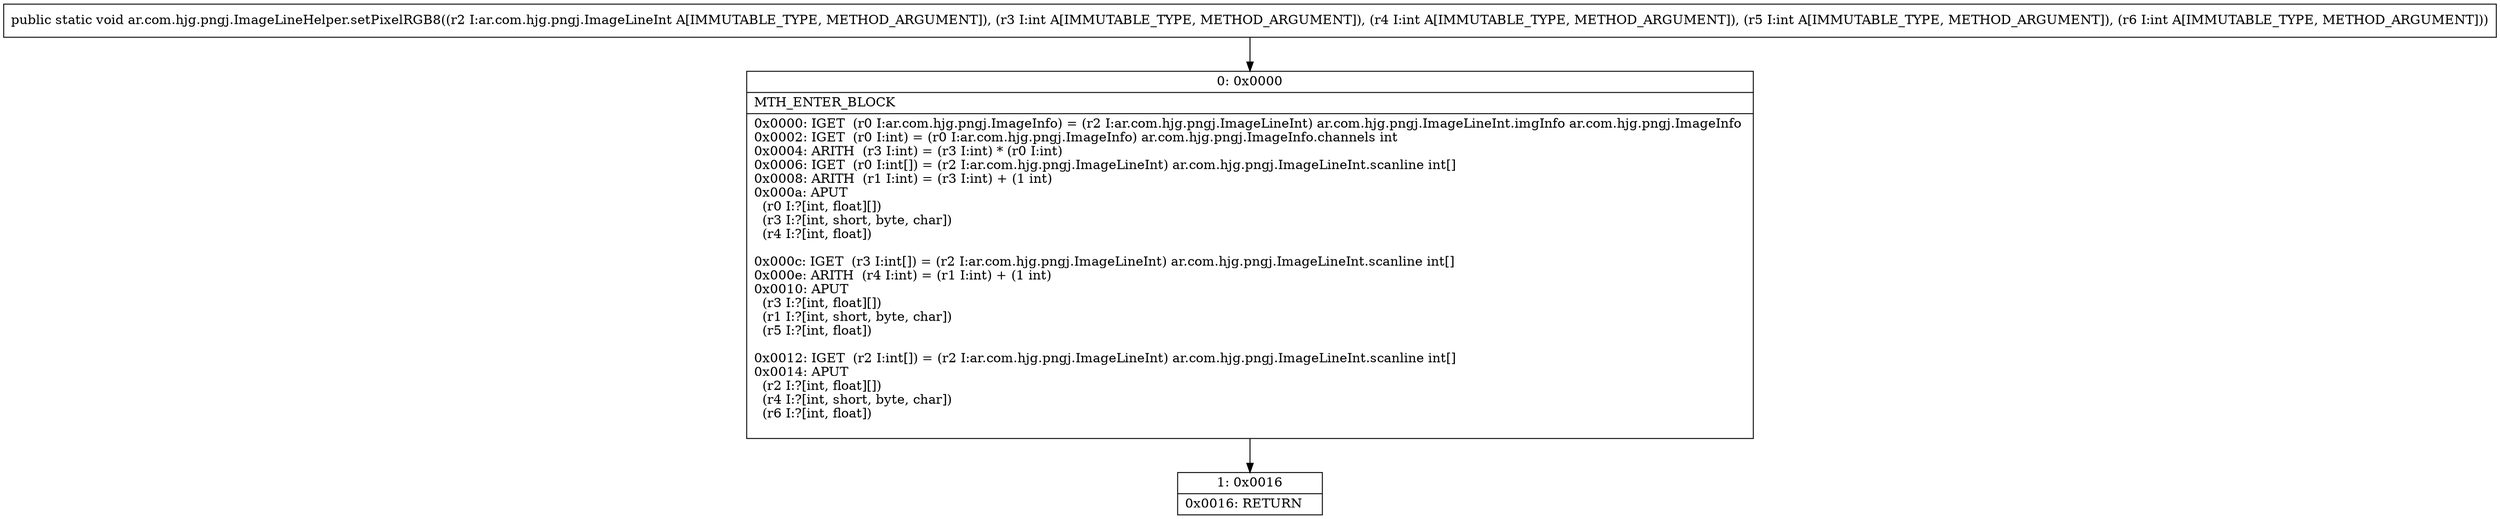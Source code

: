 digraph "CFG forar.com.hjg.pngj.ImageLineHelper.setPixelRGB8(Lar\/com\/hjg\/pngj\/ImageLineInt;IIII)V" {
Node_0 [shape=record,label="{0\:\ 0x0000|MTH_ENTER_BLOCK\l|0x0000: IGET  (r0 I:ar.com.hjg.pngj.ImageInfo) = (r2 I:ar.com.hjg.pngj.ImageLineInt) ar.com.hjg.pngj.ImageLineInt.imgInfo ar.com.hjg.pngj.ImageInfo \l0x0002: IGET  (r0 I:int) = (r0 I:ar.com.hjg.pngj.ImageInfo) ar.com.hjg.pngj.ImageInfo.channels int \l0x0004: ARITH  (r3 I:int) = (r3 I:int) * (r0 I:int) \l0x0006: IGET  (r0 I:int[]) = (r2 I:ar.com.hjg.pngj.ImageLineInt) ar.com.hjg.pngj.ImageLineInt.scanline int[] \l0x0008: ARITH  (r1 I:int) = (r3 I:int) + (1 int) \l0x000a: APUT  \l  (r0 I:?[int, float][])\l  (r3 I:?[int, short, byte, char])\l  (r4 I:?[int, float])\l \l0x000c: IGET  (r3 I:int[]) = (r2 I:ar.com.hjg.pngj.ImageLineInt) ar.com.hjg.pngj.ImageLineInt.scanline int[] \l0x000e: ARITH  (r4 I:int) = (r1 I:int) + (1 int) \l0x0010: APUT  \l  (r3 I:?[int, float][])\l  (r1 I:?[int, short, byte, char])\l  (r5 I:?[int, float])\l \l0x0012: IGET  (r2 I:int[]) = (r2 I:ar.com.hjg.pngj.ImageLineInt) ar.com.hjg.pngj.ImageLineInt.scanline int[] \l0x0014: APUT  \l  (r2 I:?[int, float][])\l  (r4 I:?[int, short, byte, char])\l  (r6 I:?[int, float])\l \l}"];
Node_1 [shape=record,label="{1\:\ 0x0016|0x0016: RETURN   \l}"];
MethodNode[shape=record,label="{public static void ar.com.hjg.pngj.ImageLineHelper.setPixelRGB8((r2 I:ar.com.hjg.pngj.ImageLineInt A[IMMUTABLE_TYPE, METHOD_ARGUMENT]), (r3 I:int A[IMMUTABLE_TYPE, METHOD_ARGUMENT]), (r4 I:int A[IMMUTABLE_TYPE, METHOD_ARGUMENT]), (r5 I:int A[IMMUTABLE_TYPE, METHOD_ARGUMENT]), (r6 I:int A[IMMUTABLE_TYPE, METHOD_ARGUMENT])) }"];
MethodNode -> Node_0;
Node_0 -> Node_1;
}

